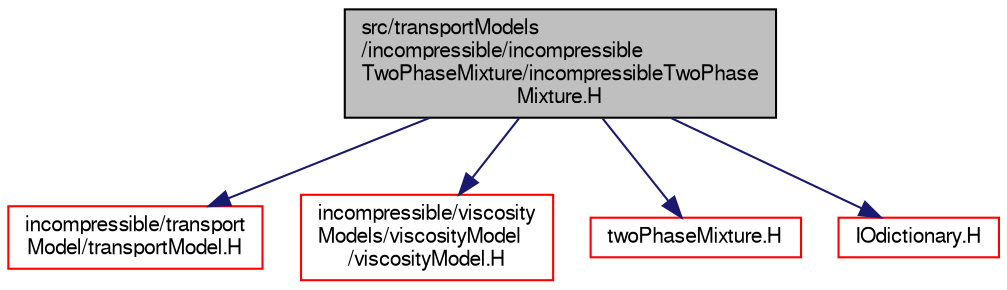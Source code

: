 digraph "src/transportModels/incompressible/incompressibleTwoPhaseMixture/incompressibleTwoPhaseMixture.H"
{
  bgcolor="transparent";
  edge [fontname="FreeSans",fontsize="10",labelfontname="FreeSans",labelfontsize="10"];
  node [fontname="FreeSans",fontsize="10",shape=record];
  Node0 [label="src/transportModels\l/incompressible/incompressible\lTwoPhaseMixture/incompressibleTwoPhase\lMixture.H",height=0.2,width=0.4,color="black", fillcolor="grey75", style="filled", fontcolor="black"];
  Node0 -> Node1 [color="midnightblue",fontsize="10",style="solid",fontname="FreeSans"];
  Node1 [label="incompressible/transport\lModel/transportModel.H",height=0.2,width=0.4,color="red",URL="$a16823.html"];
  Node0 -> Node62 [color="midnightblue",fontsize="10",style="solid",fontname="FreeSans"];
  Node62 [label="incompressible/viscosity\lModels/viscosityModel\l/viscosityModel.H",height=0.2,width=0.4,color="red",URL="$a39719.html"];
  Node0 -> Node134 [color="midnightblue",fontsize="10",style="solid",fontname="FreeSans"];
  Node134 [label="twoPhaseMixture.H",height=0.2,width=0.4,color="red",URL="$a16874.html"];
  Node0 -> Node291 [color="midnightblue",fontsize="10",style="solid",fontname="FreeSans"];
  Node291 [label="IOdictionary.H",height=0.2,width=0.4,color="red",URL="$a09023.html"];
}

